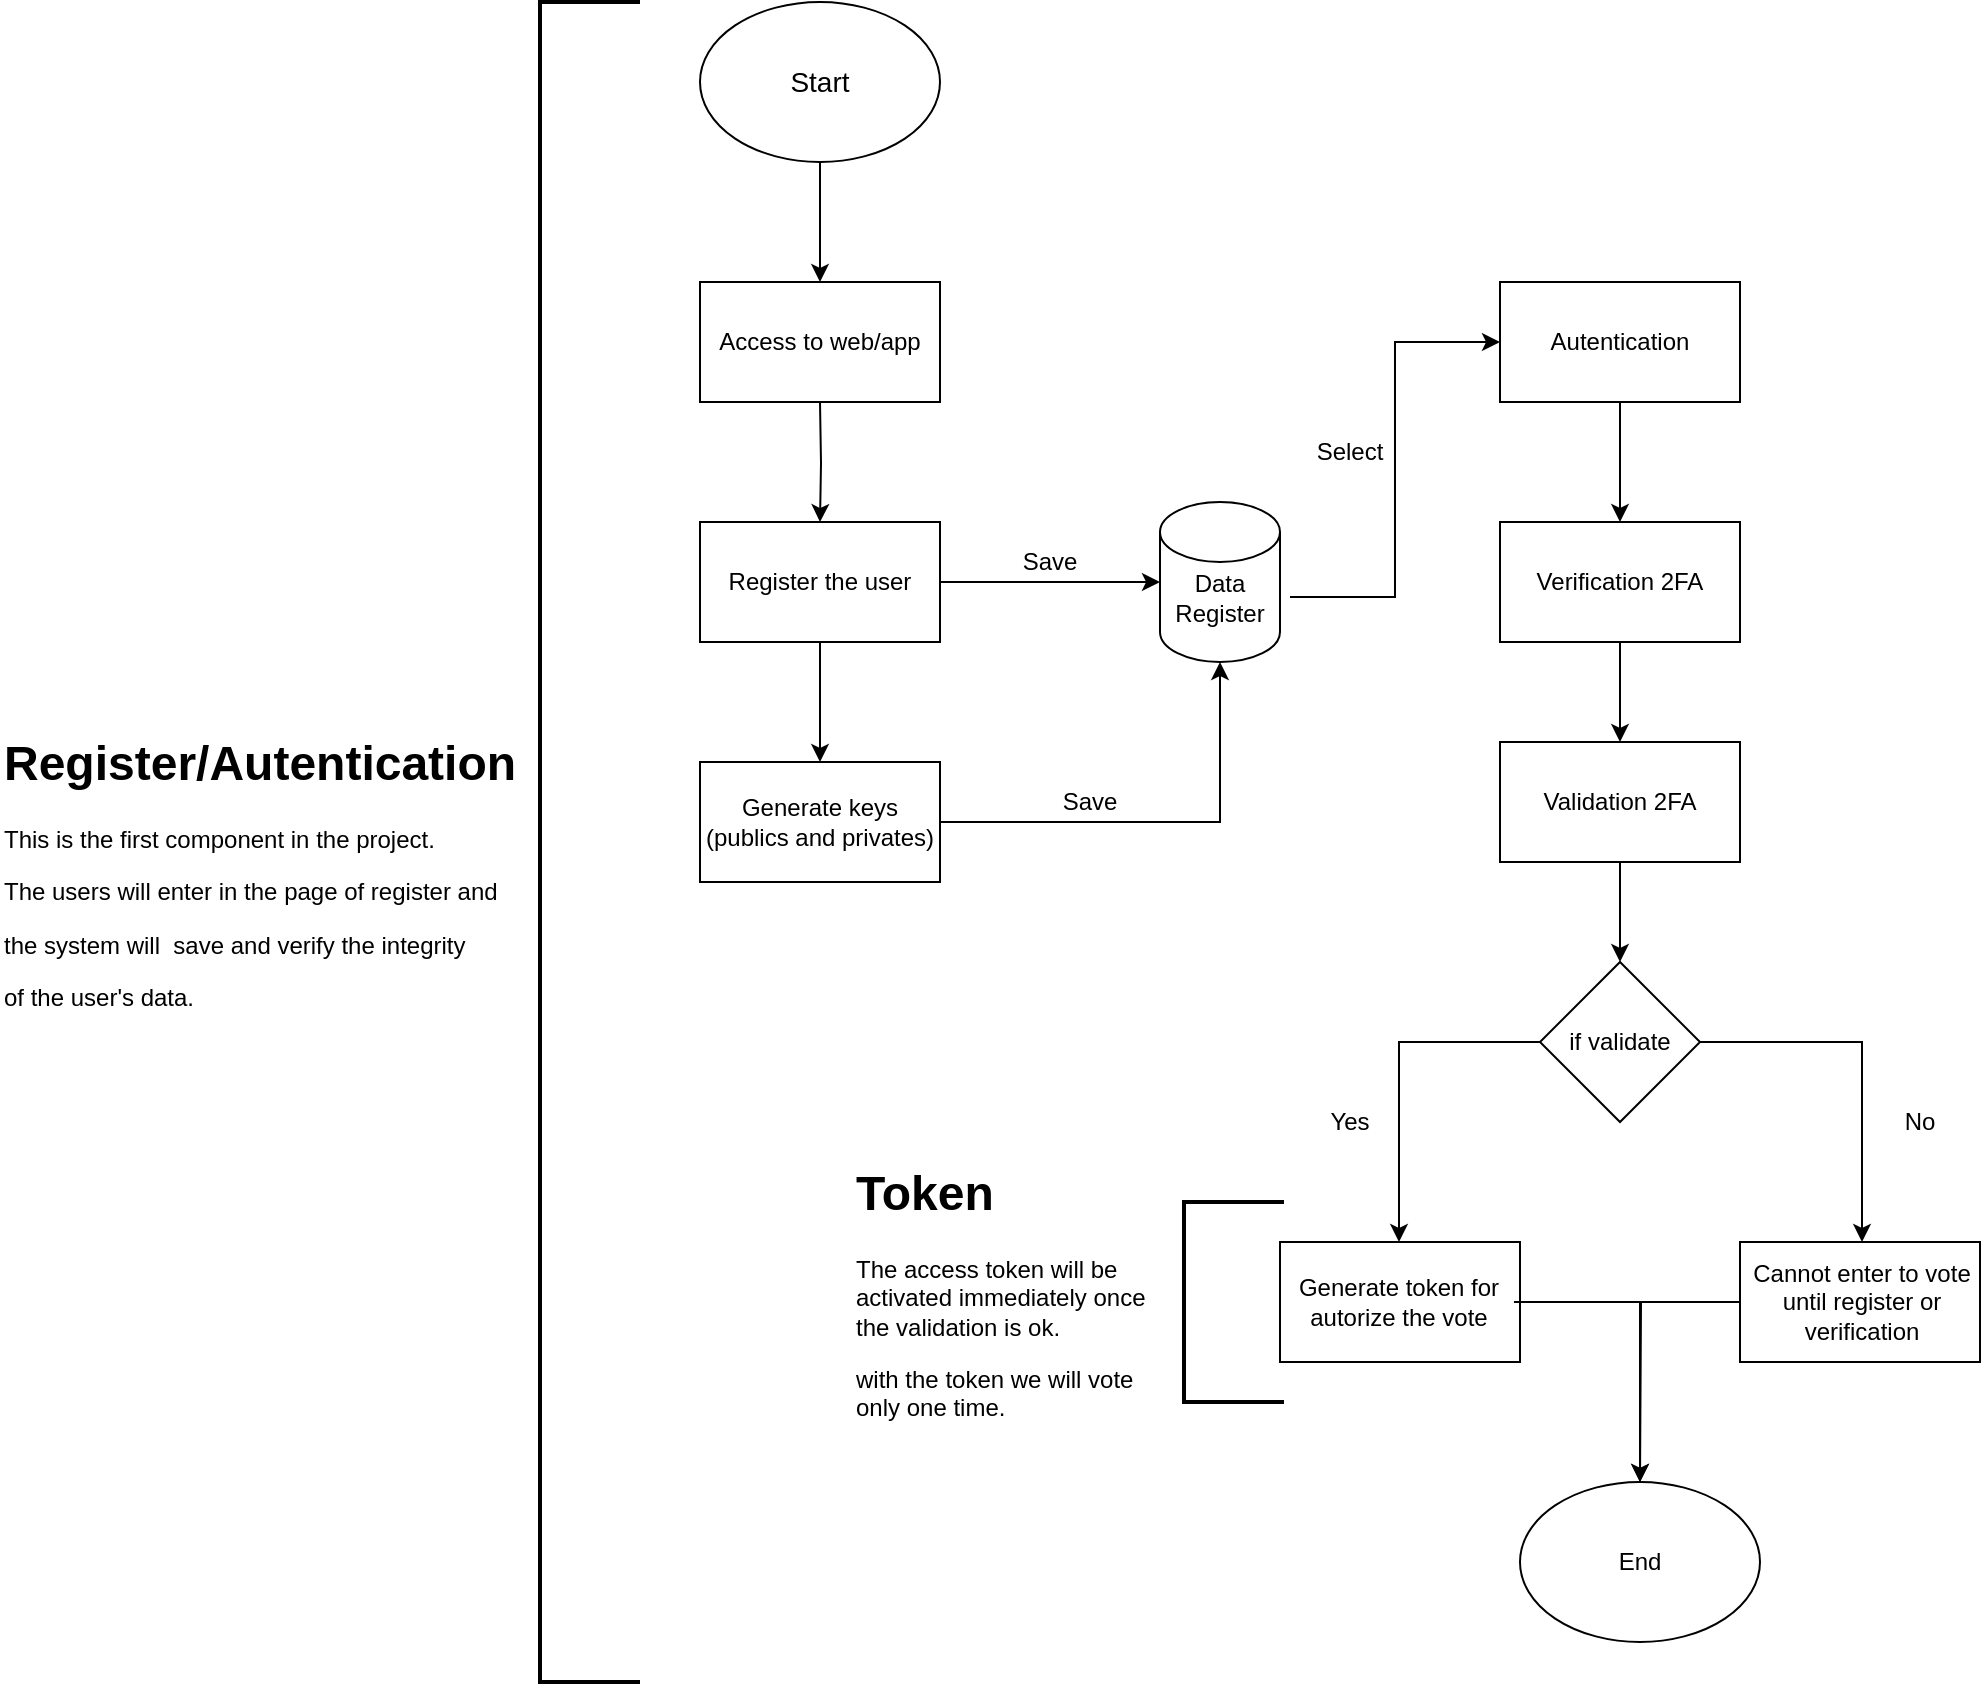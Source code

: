 <mxfile version="24.7.5">
  <diagram id="C5RBs43oDa-KdzZeNtuy" name="Page-1">
    <mxGraphModel dx="724" dy="390" grid="1" gridSize="10" guides="1" tooltips="1" connect="1" arrows="1" fold="1" page="1" pageScale="1" pageWidth="827" pageHeight="1169" math="0" shadow="0">
      <root>
        <mxCell id="WIyWlLk6GJQsqaUBKTNV-0" />
        <mxCell id="WIyWlLk6GJQsqaUBKTNV-1" parent="WIyWlLk6GJQsqaUBKTNV-0" />
        <mxCell id="ydfu1P83oE-KzYwoXBRw-3" value="" style="edgeStyle=orthogonalEdgeStyle;rounded=0;orthogonalLoop=1;jettySize=auto;html=1;" edge="1" parent="WIyWlLk6GJQsqaUBKTNV-1" source="ydfu1P83oE-KzYwoXBRw-0">
          <mxGeometry relative="1" as="geometry">
            <mxPoint x="420" y="180" as="targetPoint" />
          </mxGeometry>
        </mxCell>
        <mxCell id="ydfu1P83oE-KzYwoXBRw-0" value="" style="ellipse;whiteSpace=wrap;html=1;" vertex="1" parent="WIyWlLk6GJQsqaUBKTNV-1">
          <mxGeometry x="360" y="40" width="120" height="80" as="geometry" />
        </mxCell>
        <mxCell id="ydfu1P83oE-KzYwoXBRw-1" value="&lt;font style=&quot;font-size: 14px;&quot;&gt;Start&lt;/font&gt;" style="text;html=1;align=center;verticalAlign=middle;whiteSpace=wrap;rounded=0;" vertex="1" parent="WIyWlLk6GJQsqaUBKTNV-1">
          <mxGeometry x="385" y="62.5" width="70" height="35" as="geometry" />
        </mxCell>
        <mxCell id="ydfu1P83oE-KzYwoXBRw-6" value="" style="edgeStyle=orthogonalEdgeStyle;rounded=0;orthogonalLoop=1;jettySize=auto;html=1;" edge="1" parent="WIyWlLk6GJQsqaUBKTNV-1" target="ydfu1P83oE-KzYwoXBRw-5">
          <mxGeometry relative="1" as="geometry">
            <mxPoint x="420" y="240" as="sourcePoint" />
          </mxGeometry>
        </mxCell>
        <mxCell id="ydfu1P83oE-KzYwoXBRw-5" value="" style="rounded=0;whiteSpace=wrap;html=1;" vertex="1" parent="WIyWlLk6GJQsqaUBKTNV-1">
          <mxGeometry x="360" y="300" width="120" height="60" as="geometry" />
        </mxCell>
        <mxCell id="ydfu1P83oE-KzYwoXBRw-9" value="" style="edgeStyle=orthogonalEdgeStyle;rounded=0;orthogonalLoop=1;jettySize=auto;html=1;" edge="1" parent="WIyWlLk6GJQsqaUBKTNV-1" source="ydfu1P83oE-KzYwoXBRw-7" target="ydfu1P83oE-KzYwoXBRw-8">
          <mxGeometry relative="1" as="geometry" />
        </mxCell>
        <mxCell id="ydfu1P83oE-KzYwoXBRw-12" value="" style="edgeStyle=orthogonalEdgeStyle;rounded=0;orthogonalLoop=1;jettySize=auto;html=1;" edge="1" parent="WIyWlLk6GJQsqaUBKTNV-1" source="ydfu1P83oE-KzYwoXBRw-7" target="ydfu1P83oE-KzYwoXBRw-11">
          <mxGeometry relative="1" as="geometry" />
        </mxCell>
        <mxCell id="ydfu1P83oE-KzYwoXBRw-7" value="Register the user" style="text;html=1;align=center;verticalAlign=middle;whiteSpace=wrap;rounded=0;" vertex="1" parent="WIyWlLk6GJQsqaUBKTNV-1">
          <mxGeometry x="360" y="300" width="120" height="60" as="geometry" />
        </mxCell>
        <mxCell id="ydfu1P83oE-KzYwoXBRw-8" value="" style="shape=cylinder3;whiteSpace=wrap;html=1;boundedLbl=1;backgroundOutline=1;size=15;" vertex="1" parent="WIyWlLk6GJQsqaUBKTNV-1">
          <mxGeometry x="590" y="290" width="60" height="80" as="geometry" />
        </mxCell>
        <mxCell id="ydfu1P83oE-KzYwoXBRw-37" style="edgeStyle=orthogonalEdgeStyle;rounded=0;orthogonalLoop=1;jettySize=auto;html=1;entryX=0;entryY=0.5;entryDx=0;entryDy=0;" edge="1" parent="WIyWlLk6GJQsqaUBKTNV-1" source="ydfu1P83oE-KzYwoXBRw-10" target="ydfu1P83oE-KzYwoXBRw-19">
          <mxGeometry relative="1" as="geometry" />
        </mxCell>
        <mxCell id="ydfu1P83oE-KzYwoXBRw-10" value="Data&lt;div&gt;Register&lt;/div&gt;" style="text;html=1;align=center;verticalAlign=middle;whiteSpace=wrap;rounded=0;" vertex="1" parent="WIyWlLk6GJQsqaUBKTNV-1">
          <mxGeometry x="585" y="315" width="70" height="45" as="geometry" />
        </mxCell>
        <mxCell id="ydfu1P83oE-KzYwoXBRw-11" value="" style="rounded=0;whiteSpace=wrap;html=1;" vertex="1" parent="WIyWlLk6GJQsqaUBKTNV-1">
          <mxGeometry x="360" y="420" width="120" height="60" as="geometry" />
        </mxCell>
        <mxCell id="ydfu1P83oE-KzYwoXBRw-13" value="Generate keys (publics and privates)" style="text;html=1;align=center;verticalAlign=middle;whiteSpace=wrap;rounded=0;" vertex="1" parent="WIyWlLk6GJQsqaUBKTNV-1">
          <mxGeometry x="360" y="420" width="120" height="60" as="geometry" />
        </mxCell>
        <mxCell id="ydfu1P83oE-KzYwoXBRw-14" style="edgeStyle=orthogonalEdgeStyle;rounded=0;orthogonalLoop=1;jettySize=auto;html=1;exitX=1;exitY=0.5;exitDx=0;exitDy=0;entryX=0.5;entryY=1;entryDx=0;entryDy=0;entryPerimeter=0;" edge="1" parent="WIyWlLk6GJQsqaUBKTNV-1" source="ydfu1P83oE-KzYwoXBRw-13" target="ydfu1P83oE-KzYwoXBRw-8">
          <mxGeometry relative="1" as="geometry" />
        </mxCell>
        <mxCell id="ydfu1P83oE-KzYwoXBRw-15" value="Save" style="text;html=1;align=center;verticalAlign=middle;whiteSpace=wrap;rounded=0;" vertex="1" parent="WIyWlLk6GJQsqaUBKTNV-1">
          <mxGeometry x="510" y="310" width="50" height="20" as="geometry" />
        </mxCell>
        <mxCell id="ydfu1P83oE-KzYwoXBRw-16" value="Save" style="text;html=1;align=center;verticalAlign=middle;whiteSpace=wrap;rounded=0;" vertex="1" parent="WIyWlLk6GJQsqaUBKTNV-1">
          <mxGeometry x="530" y="430" width="50" height="20" as="geometry" />
        </mxCell>
        <mxCell id="ydfu1P83oE-KzYwoXBRw-17" value="Access to web/app" style="rounded=0;whiteSpace=wrap;html=1;" vertex="1" parent="WIyWlLk6GJQsqaUBKTNV-1">
          <mxGeometry x="360" y="180" width="120" height="60" as="geometry" />
        </mxCell>
        <mxCell id="ydfu1P83oE-KzYwoXBRw-18" value="" style="rounded=0;whiteSpace=wrap;html=1;" vertex="1" parent="WIyWlLk6GJQsqaUBKTNV-1">
          <mxGeometry x="760" y="180" width="120" height="60" as="geometry" />
        </mxCell>
        <mxCell id="ydfu1P83oE-KzYwoXBRw-22" value="" style="edgeStyle=orthogonalEdgeStyle;rounded=0;orthogonalLoop=1;jettySize=auto;html=1;" edge="1" parent="WIyWlLk6GJQsqaUBKTNV-1" source="ydfu1P83oE-KzYwoXBRw-19">
          <mxGeometry relative="1" as="geometry">
            <mxPoint x="820.0" y="300" as="targetPoint" />
          </mxGeometry>
        </mxCell>
        <mxCell id="ydfu1P83oE-KzYwoXBRw-19" value="Autentication" style="text;html=1;align=center;verticalAlign=middle;whiteSpace=wrap;rounded=0;" vertex="1" parent="WIyWlLk6GJQsqaUBKTNV-1">
          <mxGeometry x="760" y="180" width="120" height="60" as="geometry" />
        </mxCell>
        <mxCell id="ydfu1P83oE-KzYwoXBRw-28" value="" style="rounded=0;whiteSpace=wrap;html=1;" vertex="1" parent="WIyWlLk6GJQsqaUBKTNV-1">
          <mxGeometry x="650" y="660" width="120" height="60" as="geometry" />
        </mxCell>
        <mxCell id="ydfu1P83oE-KzYwoXBRw-58" style="edgeStyle=orthogonalEdgeStyle;rounded=0;orthogonalLoop=1;jettySize=auto;html=1;entryX=0.5;entryY=0;entryDx=0;entryDy=0;" edge="1" parent="WIyWlLk6GJQsqaUBKTNV-1" source="ydfu1P83oE-KzYwoXBRw-29" target="ydfu1P83oE-KzYwoXBRw-41">
          <mxGeometry relative="1" as="geometry" />
        </mxCell>
        <mxCell id="ydfu1P83oE-KzYwoXBRw-29" value="Generate token for autorize the vote" style="text;html=1;align=center;verticalAlign=middle;whiteSpace=wrap;rounded=0;" vertex="1" parent="WIyWlLk6GJQsqaUBKTNV-1">
          <mxGeometry x="652" y="660" width="115" height="60" as="geometry" />
        </mxCell>
        <mxCell id="ydfu1P83oE-KzYwoXBRw-32" value="" style="rounded=0;whiteSpace=wrap;html=1;" vertex="1" parent="WIyWlLk6GJQsqaUBKTNV-1">
          <mxGeometry x="880" y="660" width="120" height="60" as="geometry" />
        </mxCell>
        <mxCell id="ydfu1P83oE-KzYwoXBRw-59" style="edgeStyle=orthogonalEdgeStyle;rounded=0;orthogonalLoop=1;jettySize=auto;html=1;" edge="1" parent="WIyWlLk6GJQsqaUBKTNV-1" source="ydfu1P83oE-KzYwoXBRw-33">
          <mxGeometry relative="1" as="geometry">
            <mxPoint x="830.0" y="780" as="targetPoint" />
          </mxGeometry>
        </mxCell>
        <mxCell id="ydfu1P83oE-KzYwoXBRw-33" value="Cannot enter to vote&lt;div&gt;until register or verification&lt;/div&gt;" style="text;html=1;align=center;verticalAlign=middle;whiteSpace=wrap;rounded=0;" vertex="1" parent="WIyWlLk6GJQsqaUBKTNV-1">
          <mxGeometry x="880" y="660" width="122" height="60" as="geometry" />
        </mxCell>
        <mxCell id="ydfu1P83oE-KzYwoXBRw-38" value="Select" style="text;html=1;align=center;verticalAlign=middle;whiteSpace=wrap;rounded=0;" vertex="1" parent="WIyWlLk6GJQsqaUBKTNV-1">
          <mxGeometry x="655" y="250" width="60" height="30" as="geometry" />
        </mxCell>
        <mxCell id="ydfu1P83oE-KzYwoXBRw-39" value="" style="strokeWidth=2;html=1;shape=mxgraph.flowchart.annotation_1;align=left;pointerEvents=1;" vertex="1" parent="WIyWlLk6GJQsqaUBKTNV-1">
          <mxGeometry x="280" y="40" width="50" height="840" as="geometry" />
        </mxCell>
        <mxCell id="ydfu1P83oE-KzYwoXBRw-40" value="&lt;h1 style=&quot;margin-top: 0px;&quot;&gt;Register/Autentication&lt;/h1&gt;&lt;p&gt;This is the first component in the project.&lt;/p&gt;&lt;p&gt;The users will enter in the page of register and&amp;nbsp;&lt;/p&gt;&lt;p&gt;the system will&amp;nbsp; save and verify the integrity&lt;/p&gt;&lt;p&gt;of the user&#39;s data.&lt;/p&gt;" style="text;html=1;whiteSpace=wrap;overflow=hidden;rounded=0;" vertex="1" parent="WIyWlLk6GJQsqaUBKTNV-1">
          <mxGeometry x="10" y="400" width="260" height="150" as="geometry" />
        </mxCell>
        <mxCell id="ydfu1P83oE-KzYwoXBRw-41" value="End" style="ellipse;whiteSpace=wrap;html=1;" vertex="1" parent="WIyWlLk6GJQsqaUBKTNV-1">
          <mxGeometry x="770" y="780" width="120" height="80" as="geometry" />
        </mxCell>
        <mxCell id="ydfu1P83oE-KzYwoXBRw-46" value="" style="rounded=0;whiteSpace=wrap;html=1;" vertex="1" parent="WIyWlLk6GJQsqaUBKTNV-1">
          <mxGeometry x="760" y="300" width="120" height="60" as="geometry" />
        </mxCell>
        <mxCell id="ydfu1P83oE-KzYwoXBRw-50" value="" style="edgeStyle=orthogonalEdgeStyle;rounded=0;orthogonalLoop=1;jettySize=auto;html=1;" edge="1" parent="WIyWlLk6GJQsqaUBKTNV-1" source="ydfu1P83oE-KzYwoXBRw-47" target="ydfu1P83oE-KzYwoXBRw-49">
          <mxGeometry relative="1" as="geometry" />
        </mxCell>
        <mxCell id="ydfu1P83oE-KzYwoXBRw-47" value="Verification 2FA" style="text;html=1;align=center;verticalAlign=middle;whiteSpace=wrap;rounded=0;" vertex="1" parent="WIyWlLk6GJQsqaUBKTNV-1">
          <mxGeometry x="760" y="300" width="120" height="60" as="geometry" />
        </mxCell>
        <mxCell id="ydfu1P83oE-KzYwoXBRw-48" value="" style="rounded=0;whiteSpace=wrap;html=1;" vertex="1" parent="WIyWlLk6GJQsqaUBKTNV-1">
          <mxGeometry x="760" y="410" width="120" height="60" as="geometry" />
        </mxCell>
        <mxCell id="ydfu1P83oE-KzYwoXBRw-52" value="" style="edgeStyle=orthogonalEdgeStyle;rounded=0;orthogonalLoop=1;jettySize=auto;html=1;" edge="1" parent="WIyWlLk6GJQsqaUBKTNV-1" source="ydfu1P83oE-KzYwoXBRw-49" target="ydfu1P83oE-KzYwoXBRw-51">
          <mxGeometry relative="1" as="geometry" />
        </mxCell>
        <mxCell id="ydfu1P83oE-KzYwoXBRw-49" value="Validation 2FA" style="text;html=1;align=center;verticalAlign=middle;whiteSpace=wrap;rounded=0;" vertex="1" parent="WIyWlLk6GJQsqaUBKTNV-1">
          <mxGeometry x="760" y="410" width="120" height="60" as="geometry" />
        </mxCell>
        <mxCell id="ydfu1P83oE-KzYwoXBRw-54" style="edgeStyle=orthogonalEdgeStyle;rounded=0;orthogonalLoop=1;jettySize=auto;html=1;entryX=0.5;entryY=0;entryDx=0;entryDy=0;" edge="1" parent="WIyWlLk6GJQsqaUBKTNV-1" source="ydfu1P83oE-KzYwoXBRw-51" target="ydfu1P83oE-KzYwoXBRw-29">
          <mxGeometry relative="1" as="geometry" />
        </mxCell>
        <mxCell id="ydfu1P83oE-KzYwoXBRw-55" style="edgeStyle=orthogonalEdgeStyle;rounded=0;orthogonalLoop=1;jettySize=auto;html=1;entryX=0.5;entryY=0;entryDx=0;entryDy=0;" edge="1" parent="WIyWlLk6GJQsqaUBKTNV-1" source="ydfu1P83oE-KzYwoXBRw-51" target="ydfu1P83oE-KzYwoXBRw-33">
          <mxGeometry relative="1" as="geometry">
            <mxPoint x="920.0" y="650" as="targetPoint" />
          </mxGeometry>
        </mxCell>
        <mxCell id="ydfu1P83oE-KzYwoXBRw-51" value="" style="rhombus;whiteSpace=wrap;html=1;" vertex="1" parent="WIyWlLk6GJQsqaUBKTNV-1">
          <mxGeometry x="780" y="520" width="80" height="80" as="geometry" />
        </mxCell>
        <mxCell id="ydfu1P83oE-KzYwoXBRw-53" value="if validate" style="text;html=1;align=center;verticalAlign=middle;whiteSpace=wrap;rounded=0;" vertex="1" parent="WIyWlLk6GJQsqaUBKTNV-1">
          <mxGeometry x="790" y="545" width="60" height="30" as="geometry" />
        </mxCell>
        <mxCell id="ydfu1P83oE-KzYwoXBRw-60" value="Yes" style="text;html=1;align=center;verticalAlign=middle;whiteSpace=wrap;rounded=0;" vertex="1" parent="WIyWlLk6GJQsqaUBKTNV-1">
          <mxGeometry x="655" y="585" width="60" height="30" as="geometry" />
        </mxCell>
        <mxCell id="ydfu1P83oE-KzYwoXBRw-61" value="No" style="text;html=1;align=center;verticalAlign=middle;whiteSpace=wrap;rounded=0;" vertex="1" parent="WIyWlLk6GJQsqaUBKTNV-1">
          <mxGeometry x="940" y="585" width="60" height="30" as="geometry" />
        </mxCell>
        <mxCell id="ydfu1P83oE-KzYwoXBRw-62" value="" style="strokeWidth=2;html=1;shape=mxgraph.flowchart.annotation_1;align=left;pointerEvents=1;" vertex="1" parent="WIyWlLk6GJQsqaUBKTNV-1">
          <mxGeometry x="602" y="640" width="50" height="100" as="geometry" />
        </mxCell>
        <mxCell id="ydfu1P83oE-KzYwoXBRw-63" value="&lt;h1 style=&quot;margin-top: 0px;&quot;&gt;Token&lt;/h1&gt;&lt;p&gt;The access token will be activated immediately&amp;nbsp;once the validation is ok.&lt;/p&gt;&lt;p&gt;with the token we will vote only one time.&lt;/p&gt;" style="text;html=1;whiteSpace=wrap;overflow=hidden;rounded=0;" vertex="1" parent="WIyWlLk6GJQsqaUBKTNV-1">
          <mxGeometry x="436" y="615" width="166" height="140" as="geometry" />
        </mxCell>
      </root>
    </mxGraphModel>
  </diagram>
</mxfile>
